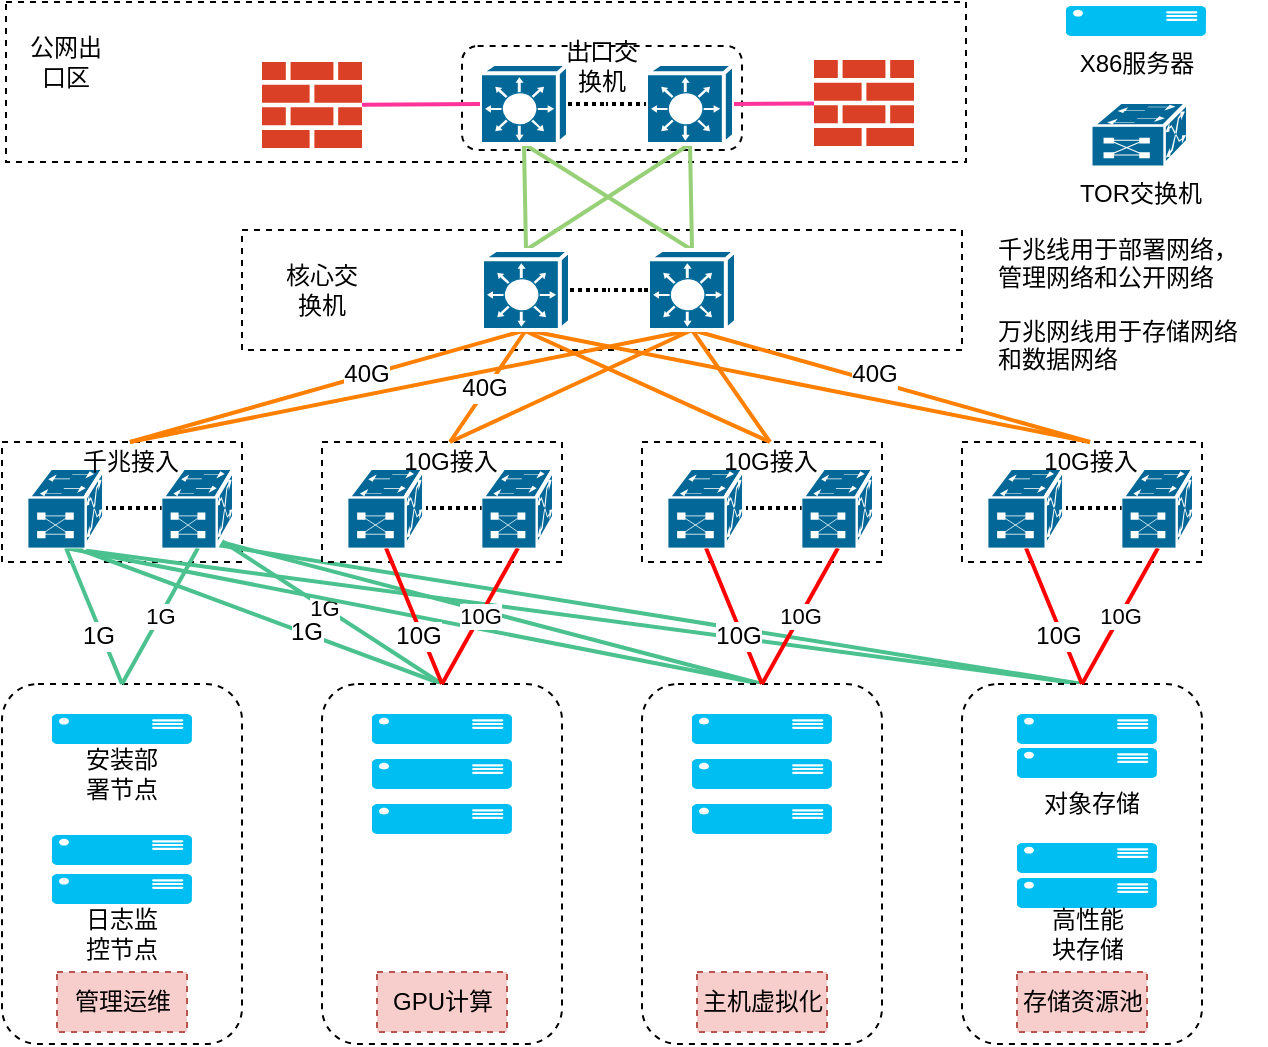 <mxfile version="10.6.0" type="github"><diagram name="Page-1" id="aaaa8250-4180-3840-79b5-4cada1eebb92"><mxGraphModel dx="918" dy="615" grid="1" gridSize="10" guides="1" tooltips="1" connect="1" arrows="1" fold="1" page="1" pageScale="1" pageWidth="850" pageHeight="1100" background="#ffffff" math="0" shadow="0"><root><mxCell id="0"/><mxCell id="1" parent="0"/><mxCell id="3sxMzQmv_40wEg872_KM-111" value="" style="rounded=0;whiteSpace=wrap;html=1;dashed=1;" vertex="1" parent="1"><mxGeometry x="82" y="40" width="480" height="80" as="geometry"/></mxCell><mxCell id="3sxMzQmv_40wEg872_KM-120" value="" style="rounded=1;whiteSpace=wrap;html=1;dashed=1;" vertex="1" parent="1"><mxGeometry x="310" y="62" width="140" height="52" as="geometry"/></mxCell><mxCell id="3sxMzQmv_40wEg872_KM-96" value="" style="rounded=0;whiteSpace=wrap;html=1;dashed=1;" vertex="1" parent="1"><mxGeometry x="200" y="154" width="360" height="60" as="geometry"/></mxCell><mxCell id="3sxMzQmv_40wEg872_KM-75" value="" style="rounded=0;whiteSpace=wrap;html=1;dashed=1;" vertex="1" parent="1"><mxGeometry x="80" y="260" width="120" height="60" as="geometry"/></mxCell><mxCell id="3sxMzQmv_40wEg872_KM-83" style="edgeStyle=none;rounded=0;orthogonalLoop=1;jettySize=auto;html=1;exitX=0.5;exitY=0;exitDx=0;exitDy=0;entryX=0.342;entryY=0.9;entryDx=0;entryDy=0;entryPerimeter=0;endArrow=none;endFill=0;strokeColor=#4AC18E;strokeWidth=2;" edge="1" parent="1" source="3sxMzQmv_40wEg872_KM-2" target="3sxMzQmv_40wEg872_KM-79"><mxGeometry relative="1" as="geometry"/></mxCell><mxCell id="3sxMzQmv_40wEg872_KM-85" value="1G" style="text;html=1;resizable=0;points=[];align=center;verticalAlign=middle;labelBackgroundColor=#ffffff;" vertex="1" connectable="0" parent="3sxMzQmv_40wEg872_KM-83"><mxGeometry x="-0.289" y="-1" relative="1" as="geometry"><mxPoint as="offset"/></mxGeometry></mxCell><mxCell id="3sxMzQmv_40wEg872_KM-84" value="1G" style="edgeStyle=none;rounded=0;orthogonalLoop=1;jettySize=auto;html=1;exitX=0.5;exitY=0;exitDx=0;exitDy=0;entryX=0.639;entryY=0.8;entryDx=0;entryDy=0;entryPerimeter=0;endArrow=none;endFill=0;strokeColor=#4AC18E;strokeWidth=2;" edge="1" parent="1" source="3sxMzQmv_40wEg872_KM-2" target="3sxMzQmv_40wEg872_KM-81"><mxGeometry relative="1" as="geometry"/></mxCell><mxCell id="3sxMzQmv_40wEg872_KM-2" value="" style="rounded=1;whiteSpace=wrap;html=1;dashed=1;" vertex="1" parent="1"><mxGeometry x="240" y="381" width="120" height="180" as="geometry"/></mxCell><mxCell id="3sxMzQmv_40wEg872_KM-3" value="" style="verticalLabelPosition=bottom;html=1;verticalAlign=top;align=center;strokeColor=none;fillColor=#00BEF2;shape=mxgraph.azure.server;dashed=1;flipV=1;" vertex="1" parent="1"><mxGeometry x="265" y="396" width="70" height="15" as="geometry"/></mxCell><mxCell id="3sxMzQmv_40wEg872_KM-4" value="" style="verticalLabelPosition=bottom;html=1;verticalAlign=top;align=center;strokeColor=none;fillColor=#00BEF2;shape=mxgraph.azure.server;dashed=1;flipV=1;" vertex="1" parent="1"><mxGeometry x="265" y="418.5" width="70" height="15" as="geometry"/></mxCell><mxCell id="3sxMzQmv_40wEg872_KM-5" value="" style="verticalLabelPosition=bottom;html=1;verticalAlign=top;align=center;strokeColor=none;fillColor=#00BEF2;shape=mxgraph.azure.server;dashed=1;flipV=1;" vertex="1" parent="1"><mxGeometry x="265" y="441" width="70" height="15" as="geometry"/></mxCell><mxCell id="3sxMzQmv_40wEg872_KM-8" value="GPU计算" style="text;html=1;strokeColor=#b85450;fillColor=#f8cecc;align=center;verticalAlign=middle;whiteSpace=wrap;rounded=0;dashed=1;" vertex="1" parent="1"><mxGeometry x="267.5" y="525" width="65" height="30" as="geometry"/></mxCell><mxCell id="3sxMzQmv_40wEg872_KM-87" style="edgeStyle=none;rounded=0;orthogonalLoop=1;jettySize=auto;html=1;exitX=0.5;exitY=0;exitDx=0;exitDy=0;entryX=0.5;entryY=1;entryDx=0;entryDy=0;entryPerimeter=0;endArrow=none;endFill=0;strokeColor=#4AC18E;strokeWidth=2;" edge="1" parent="1" source="3sxMzQmv_40wEg872_KM-9" target="3sxMzQmv_40wEg872_KM-79"><mxGeometry relative="1" as="geometry"/></mxCell><mxCell id="3sxMzQmv_40wEg872_KM-88" style="edgeStyle=none;rounded=0;orthogonalLoop=1;jettySize=auto;html=1;exitX=0.5;exitY=0;exitDx=0;exitDy=0;entryX=0.5;entryY=0.85;entryDx=0;entryDy=0;entryPerimeter=0;endArrow=none;endFill=0;strokeColor=#4AC18E;strokeWidth=2;" edge="1" parent="1" source="3sxMzQmv_40wEg872_KM-9" target="3sxMzQmv_40wEg872_KM-81"><mxGeometry relative="1" as="geometry"/></mxCell><mxCell id="3sxMzQmv_40wEg872_KM-9" value="" style="rounded=1;whiteSpace=wrap;html=1;dashed=1;" vertex="1" parent="1"><mxGeometry x="400" y="381" width="120" height="180" as="geometry"/></mxCell><mxCell id="3sxMzQmv_40wEg872_KM-10" value="" style="verticalLabelPosition=bottom;html=1;verticalAlign=top;align=center;strokeColor=none;fillColor=#00BEF2;shape=mxgraph.azure.server;dashed=1;flipV=1;" vertex="1" parent="1"><mxGeometry x="425" y="396" width="70" height="15" as="geometry"/></mxCell><mxCell id="3sxMzQmv_40wEg872_KM-11" value="" style="verticalLabelPosition=bottom;html=1;verticalAlign=top;align=center;strokeColor=none;fillColor=#00BEF2;shape=mxgraph.azure.server;dashed=1;flipV=1;" vertex="1" parent="1"><mxGeometry x="425" y="418.5" width="70" height="15" as="geometry"/></mxCell><mxCell id="3sxMzQmv_40wEg872_KM-12" value="" style="verticalLabelPosition=bottom;html=1;verticalAlign=top;align=center;strokeColor=none;fillColor=#00BEF2;shape=mxgraph.azure.server;dashed=1;flipV=1;" vertex="1" parent="1"><mxGeometry x="425" y="441" width="70" height="15" as="geometry"/></mxCell><mxCell id="3sxMzQmv_40wEg872_KM-13" value="主机虚拟化" style="text;html=1;strokeColor=#b85450;fillColor=#f8cecc;align=center;verticalAlign=middle;whiteSpace=wrap;rounded=0;dashed=1;" vertex="1" parent="1"><mxGeometry x="427.5" y="525" width="65" height="30" as="geometry"/></mxCell><mxCell id="3sxMzQmv_40wEg872_KM-89" style="edgeStyle=none;rounded=0;orthogonalLoop=1;jettySize=auto;html=1;exitX=0.5;exitY=0;exitDx=0;exitDy=0;entryX=0.5;entryY=1;entryDx=0;entryDy=0;entryPerimeter=0;endArrow=none;endFill=0;strokeColor=#4AC18E;strokeWidth=2;" edge="1" parent="1" source="3sxMzQmv_40wEg872_KM-14" target="3sxMzQmv_40wEg872_KM-79"><mxGeometry relative="1" as="geometry"/></mxCell><mxCell id="3sxMzQmv_40wEg872_KM-90" style="edgeStyle=none;rounded=0;orthogonalLoop=1;jettySize=auto;html=1;exitX=0.5;exitY=0;exitDx=0;exitDy=0;entryX=0.333;entryY=0.9;entryDx=0;entryDy=0;entryPerimeter=0;endArrow=none;endFill=0;strokeColor=#4AC18E;strokeWidth=2;" edge="1" parent="1" source="3sxMzQmv_40wEg872_KM-14" target="3sxMzQmv_40wEg872_KM-81"><mxGeometry relative="1" as="geometry"/></mxCell><mxCell id="3sxMzQmv_40wEg872_KM-14" value="" style="rounded=1;whiteSpace=wrap;html=1;dashed=1;" vertex="1" parent="1"><mxGeometry x="560" y="381" width="120" height="180" as="geometry"/></mxCell><mxCell id="3sxMzQmv_40wEg872_KM-15" value="" style="verticalLabelPosition=bottom;html=1;verticalAlign=top;align=center;strokeColor=none;fillColor=#00BEF2;shape=mxgraph.azure.server;dashed=1;flipV=1;" vertex="1" parent="1"><mxGeometry x="587.5" y="396" width="70" height="15" as="geometry"/></mxCell><mxCell id="3sxMzQmv_40wEg872_KM-16" value="" style="verticalLabelPosition=bottom;html=1;verticalAlign=top;align=center;strokeColor=none;fillColor=#00BEF2;shape=mxgraph.azure.server;dashed=1;flipV=1;" vertex="1" parent="1"><mxGeometry x="587.5" y="413" width="70" height="15" as="geometry"/></mxCell><mxCell id="3sxMzQmv_40wEg872_KM-17" value="" style="verticalLabelPosition=bottom;html=1;verticalAlign=top;align=center;strokeColor=none;fillColor=#00BEF2;shape=mxgraph.azure.server;dashed=1;flipV=1;" vertex="1" parent="1"><mxGeometry x="587.5" y="460.5" width="70" height="15" as="geometry"/></mxCell><mxCell id="3sxMzQmv_40wEg872_KM-18" value="存储资源池" style="text;html=1;strokeColor=#b85450;fillColor=#f8cecc;align=center;verticalAlign=middle;whiteSpace=wrap;rounded=0;dashed=1;" vertex="1" parent="1"><mxGeometry x="587.5" y="525" width="65" height="30" as="geometry"/></mxCell><mxCell id="3sxMzQmv_40wEg872_KM-19" value="" style="verticalLabelPosition=bottom;html=1;verticalAlign=top;align=center;strokeColor=none;fillColor=#00BEF2;shape=mxgraph.azure.server;dashed=1;flipV=1;" vertex="1" parent="1"><mxGeometry x="587.5" y="478" width="70" height="15" as="geometry"/></mxCell><mxCell id="3sxMzQmv_40wEg872_KM-20" value="高性能块存储" style="text;html=1;strokeColor=none;fillColor=none;align=center;verticalAlign=middle;whiteSpace=wrap;rounded=0;dashed=1;" vertex="1" parent="1"><mxGeometry x="602.5" y="496" width="40" height="20" as="geometry"/></mxCell><mxCell id="3sxMzQmv_40wEg872_KM-21" value="对象存储" style="text;html=1;strokeColor=none;fillColor=none;align=center;verticalAlign=middle;whiteSpace=wrap;rounded=0;dashed=1;" vertex="1" parent="1"><mxGeometry x="600" y="431" width="50" height="20" as="geometry"/></mxCell><mxCell id="3sxMzQmv_40wEg872_KM-23" value="" style="rounded=1;whiteSpace=wrap;html=1;dashed=1;" vertex="1" parent="1"><mxGeometry x="80" y="381" width="120" height="180" as="geometry"/></mxCell><mxCell id="3sxMzQmv_40wEg872_KM-24" value="" style="verticalLabelPosition=bottom;html=1;verticalAlign=top;align=center;strokeColor=none;fillColor=#00BEF2;shape=mxgraph.azure.server;dashed=1;flipV=1;" vertex="1" parent="1"><mxGeometry x="105" y="396" width="70" height="15" as="geometry"/></mxCell><mxCell id="3sxMzQmv_40wEg872_KM-25" value="" style="verticalLabelPosition=bottom;html=1;verticalAlign=top;align=center;strokeColor=none;fillColor=#00BEF2;shape=mxgraph.azure.server;dashed=1;flipV=1;" vertex="1" parent="1"><mxGeometry x="105" y="456.5" width="70" height="15" as="geometry"/></mxCell><mxCell id="3sxMzQmv_40wEg872_KM-26" value="" style="verticalLabelPosition=bottom;html=1;verticalAlign=top;align=center;strokeColor=none;fillColor=#00BEF2;shape=mxgraph.azure.server;dashed=1;flipV=1;" vertex="1" parent="1"><mxGeometry x="105" y="476" width="70" height="15" as="geometry"/></mxCell><mxCell id="3sxMzQmv_40wEg872_KM-27" value="管理运维" style="text;html=1;strokeColor=#b85450;fillColor=#f8cecc;align=center;verticalAlign=middle;whiteSpace=wrap;rounded=0;dashed=1;" vertex="1" parent="1"><mxGeometry x="107.5" y="525" width="65" height="30" as="geometry"/></mxCell><mxCell id="3sxMzQmv_40wEg872_KM-29" value="安装部署节点" style="text;html=1;strokeColor=none;fillColor=none;align=center;verticalAlign=middle;whiteSpace=wrap;rounded=0;dashed=1;" vertex="1" parent="1"><mxGeometry x="120" y="416" width="40" height="20" as="geometry"/></mxCell><mxCell id="3sxMzQmv_40wEg872_KM-30" value="日志监控节点" style="text;html=1;strokeColor=none;fillColor=none;align=center;verticalAlign=middle;whiteSpace=wrap;rounded=0;dashed=1;" vertex="1" parent="1"><mxGeometry x="120" y="496" width="40" height="20" as="geometry"/></mxCell><mxCell id="3sxMzQmv_40wEg872_KM-50" value="" style="rounded=0;whiteSpace=wrap;html=1;dashed=1;" vertex="1" parent="1"><mxGeometry x="560" y="260" width="120" height="60" as="geometry"/></mxCell><mxCell id="3sxMzQmv_40wEg872_KM-51" style="edgeStyle=orthogonalEdgeStyle;rounded=0;orthogonalLoop=1;jettySize=auto;html=1;exitX=1;exitY=0.5;exitDx=0;exitDy=0;exitPerimeter=0;entryX=0;entryY=0.5;entryDx=0;entryDy=0;entryPerimeter=0;endArrow=none;endFill=0;strokeWidth=2;dashed=1;dashPattern=1 1;" edge="1" parent="1" source="3sxMzQmv_40wEg872_KM-52" target="3sxMzQmv_40wEg872_KM-53"><mxGeometry relative="1" as="geometry"/></mxCell><mxCell id="3sxMzQmv_40wEg872_KM-56" style="edgeStyle=none;rounded=0;orthogonalLoop=1;jettySize=auto;html=1;exitX=0.5;exitY=1;exitDx=0;exitDy=0;exitPerimeter=0;entryX=0.5;entryY=0;entryDx=0;entryDy=0;endArrow=none;endFill=0;strokeWidth=2;strokeColor=#FF0000;" edge="1" parent="1" source="3sxMzQmv_40wEg872_KM-52"><mxGeometry relative="1" as="geometry"><mxPoint x="620" y="381" as="targetPoint"/></mxGeometry></mxCell><mxCell id="3sxMzQmv_40wEg872_KM-58" value="10G" style="text;html=1;resizable=0;points=[];align=center;verticalAlign=middle;labelBackgroundColor=#ffffff;" vertex="1" connectable="0" parent="3sxMzQmv_40wEg872_KM-56"><mxGeometry x="0.247" y="-2" relative="1" as="geometry"><mxPoint as="offset"/></mxGeometry></mxCell><mxCell id="3sxMzQmv_40wEg872_KM-52" value="" style="shape=mxgraph.cisco.switches.multiswitch_device;html=1;dashed=0;fillColor=#036897;strokeColor=#ffffff;strokeWidth=2;verticalLabelPosition=bottom;verticalAlign=top" vertex="1" parent="1"><mxGeometry x="573" y="273" width="38" height="40" as="geometry"/></mxCell><mxCell id="3sxMzQmv_40wEg872_KM-57" value="10G" style="edgeStyle=none;rounded=0;orthogonalLoop=1;jettySize=auto;html=1;exitX=0.5;exitY=1;exitDx=0;exitDy=0;exitPerimeter=0;entryX=0.5;entryY=0;entryDx=0;entryDy=0;endArrow=none;endFill=0;strokeWidth=2;strokeColor=#FF0000;" edge="1" parent="1" source="3sxMzQmv_40wEg872_KM-53"><mxGeometry relative="1" as="geometry"><mxPoint x="620" y="381" as="targetPoint"/></mxGeometry></mxCell><mxCell id="3sxMzQmv_40wEg872_KM-53" value="" style="shape=mxgraph.cisco.switches.multiswitch_device;html=1;dashed=0;fillColor=#036897;strokeColor=#ffffff;strokeWidth=2;verticalLabelPosition=bottom;verticalAlign=top" vertex="1" parent="1"><mxGeometry x="640" y="273" width="36" height="40" as="geometry"/></mxCell><mxCell id="3sxMzQmv_40wEg872_KM-104" style="edgeStyle=none;rounded=0;orthogonalLoop=1;jettySize=auto;html=1;exitX=0.5;exitY=0;exitDx=0;exitDy=0;entryX=0.5;entryY=1;entryDx=0;entryDy=0;entryPerimeter=0;endArrow=none;endFill=0;strokeColor=#FF8000;strokeWidth=2;" edge="1" parent="1" source="3sxMzQmv_40wEg872_KM-54" target="3sxMzQmv_40wEg872_KM-91"><mxGeometry relative="1" as="geometry"/></mxCell><mxCell id="3sxMzQmv_40wEg872_KM-105" style="edgeStyle=none;rounded=0;orthogonalLoop=1;jettySize=auto;html=1;exitX=0.5;exitY=0;exitDx=0;exitDy=0;entryX=0.5;entryY=1;entryDx=0;entryDy=0;entryPerimeter=0;endArrow=none;endFill=0;strokeColor=#FF8000;strokeWidth=2;" edge="1" parent="1" source="3sxMzQmv_40wEg872_KM-54" target="3sxMzQmv_40wEg872_KM-92"><mxGeometry relative="1" as="geometry"/></mxCell><mxCell id="3sxMzQmv_40wEg872_KM-109" value="40G" style="text;html=1;resizable=0;points=[];align=center;verticalAlign=middle;labelBackgroundColor=#ffffff;" vertex="1" connectable="0" parent="3sxMzQmv_40wEg872_KM-105"><mxGeometry x="0.095" y="-3" relative="1" as="geometry"><mxPoint y="-1" as="offset"/></mxGeometry></mxCell><mxCell id="3sxMzQmv_40wEg872_KM-54" value="10G接入" style="text;html=1;strokeColor=none;fillColor=none;align=center;verticalAlign=middle;whiteSpace=wrap;rounded=0;dashed=1;" vertex="1" parent="1"><mxGeometry x="595.5" y="260" width="57" height="20" as="geometry"/></mxCell><mxCell id="3sxMzQmv_40wEg872_KM-59" value="" style="rounded=0;whiteSpace=wrap;html=1;dashed=1;" vertex="1" parent="1"><mxGeometry x="240" y="260" width="120" height="60" as="geometry"/></mxCell><mxCell id="3sxMzQmv_40wEg872_KM-60" style="edgeStyle=orthogonalEdgeStyle;rounded=0;orthogonalLoop=1;jettySize=auto;html=1;exitX=1;exitY=0.5;exitDx=0;exitDy=0;exitPerimeter=0;entryX=0;entryY=0.5;entryDx=0;entryDy=0;entryPerimeter=0;endArrow=none;endFill=0;strokeWidth=2;dashed=1;dashPattern=1 1;" edge="1" parent="1" source="3sxMzQmv_40wEg872_KM-63" target="3sxMzQmv_40wEg872_KM-65"><mxGeometry relative="1" as="geometry"/></mxCell><mxCell id="3sxMzQmv_40wEg872_KM-61" style="edgeStyle=none;rounded=0;orthogonalLoop=1;jettySize=auto;html=1;exitX=0.5;exitY=1;exitDx=0;exitDy=0;exitPerimeter=0;entryX=0.5;entryY=0;entryDx=0;entryDy=0;endArrow=none;endFill=0;strokeWidth=2;strokeColor=#FF0000;" edge="1" parent="1" source="3sxMzQmv_40wEg872_KM-63"><mxGeometry relative="1" as="geometry"><mxPoint x="300" y="381" as="targetPoint"/></mxGeometry></mxCell><mxCell id="3sxMzQmv_40wEg872_KM-62" value="10G" style="text;html=1;resizable=0;points=[];align=center;verticalAlign=middle;labelBackgroundColor=#ffffff;" vertex="1" connectable="0" parent="3sxMzQmv_40wEg872_KM-61"><mxGeometry x="0.247" y="-2" relative="1" as="geometry"><mxPoint as="offset"/></mxGeometry></mxCell><mxCell id="3sxMzQmv_40wEg872_KM-63" value="" style="shape=mxgraph.cisco.switches.multiswitch_device;html=1;dashed=0;fillColor=#036897;strokeColor=#ffffff;strokeWidth=2;verticalLabelPosition=bottom;verticalAlign=top" vertex="1" parent="1"><mxGeometry x="253" y="273" width="38" height="40" as="geometry"/></mxCell><mxCell id="3sxMzQmv_40wEg872_KM-64" value="10G" style="edgeStyle=none;rounded=0;orthogonalLoop=1;jettySize=auto;html=1;exitX=0.5;exitY=1;exitDx=0;exitDy=0;exitPerimeter=0;entryX=0.5;entryY=0;entryDx=0;entryDy=0;endArrow=none;endFill=0;strokeWidth=2;strokeColor=#FF0000;" edge="1" parent="1" source="3sxMzQmv_40wEg872_KM-65"><mxGeometry relative="1" as="geometry"><mxPoint x="300" y="381" as="targetPoint"/></mxGeometry></mxCell><mxCell id="3sxMzQmv_40wEg872_KM-65" value="" style="shape=mxgraph.cisco.switches.multiswitch_device;html=1;dashed=0;fillColor=#036897;strokeColor=#ffffff;strokeWidth=2;verticalLabelPosition=bottom;verticalAlign=top" vertex="1" parent="1"><mxGeometry x="320" y="273" width="36" height="40" as="geometry"/></mxCell><mxCell id="3sxMzQmv_40wEg872_KM-100" style="edgeStyle=none;rounded=0;orthogonalLoop=1;jettySize=auto;html=1;exitX=0.5;exitY=0;exitDx=0;exitDy=0;entryX=0.5;entryY=1;entryDx=0;entryDy=0;entryPerimeter=0;endArrow=none;endFill=0;strokeColor=#FF8000;strokeWidth=2;" edge="1" parent="1" source="3sxMzQmv_40wEg872_KM-66" target="3sxMzQmv_40wEg872_KM-91"><mxGeometry relative="1" as="geometry"/></mxCell><mxCell id="3sxMzQmv_40wEg872_KM-108" value="40G" style="text;html=1;resizable=0;points=[];align=center;verticalAlign=middle;labelBackgroundColor=#ffffff;" vertex="1" connectable="0" parent="3sxMzQmv_40wEg872_KM-100"><mxGeometry x="-0.058" y="1" relative="1" as="geometry"><mxPoint as="offset"/></mxGeometry></mxCell><mxCell id="3sxMzQmv_40wEg872_KM-101" style="edgeStyle=none;rounded=0;orthogonalLoop=1;jettySize=auto;html=1;exitX=0.5;exitY=0;exitDx=0;exitDy=0;entryX=0.5;entryY=1;entryDx=0;entryDy=0;entryPerimeter=0;endArrow=none;endFill=0;strokeColor=#FF8000;strokeWidth=2;" edge="1" parent="1" source="3sxMzQmv_40wEg872_KM-66" target="3sxMzQmv_40wEg872_KM-92"><mxGeometry relative="1" as="geometry"/></mxCell><mxCell id="3sxMzQmv_40wEg872_KM-66" value="10G接入" style="text;html=1;strokeColor=none;fillColor=none;align=center;verticalAlign=middle;whiteSpace=wrap;rounded=0;dashed=1;" vertex="1" parent="1"><mxGeometry x="275.5" y="260" width="57" height="20" as="geometry"/></mxCell><mxCell id="3sxMzQmv_40wEg872_KM-67" value="" style="rounded=0;whiteSpace=wrap;html=1;dashed=1;" vertex="1" parent="1"><mxGeometry x="400" y="260" width="120" height="60" as="geometry"/></mxCell><mxCell id="3sxMzQmv_40wEg872_KM-68" style="edgeStyle=orthogonalEdgeStyle;rounded=0;orthogonalLoop=1;jettySize=auto;html=1;exitX=1;exitY=0.5;exitDx=0;exitDy=0;exitPerimeter=0;entryX=0;entryY=0.5;entryDx=0;entryDy=0;entryPerimeter=0;endArrow=none;endFill=0;strokeWidth=2;dashed=1;dashPattern=1 1;" edge="1" parent="1" source="3sxMzQmv_40wEg872_KM-71" target="3sxMzQmv_40wEg872_KM-73"><mxGeometry relative="1" as="geometry"/></mxCell><mxCell id="3sxMzQmv_40wEg872_KM-69" style="edgeStyle=none;rounded=0;orthogonalLoop=1;jettySize=auto;html=1;exitX=0.5;exitY=1;exitDx=0;exitDy=0;exitPerimeter=0;entryX=0.5;entryY=0;entryDx=0;entryDy=0;endArrow=none;endFill=0;strokeWidth=2;strokeColor=#FF0000;" edge="1" parent="1" source="3sxMzQmv_40wEg872_KM-71"><mxGeometry relative="1" as="geometry"><mxPoint x="460" y="381" as="targetPoint"/></mxGeometry></mxCell><mxCell id="3sxMzQmv_40wEg872_KM-70" value="10G" style="text;html=1;resizable=0;points=[];align=center;verticalAlign=middle;labelBackgroundColor=#ffffff;" vertex="1" connectable="0" parent="3sxMzQmv_40wEg872_KM-69"><mxGeometry x="0.247" y="-2" relative="1" as="geometry"><mxPoint as="offset"/></mxGeometry></mxCell><mxCell id="3sxMzQmv_40wEg872_KM-71" value="" style="shape=mxgraph.cisco.switches.multiswitch_device;html=1;dashed=0;fillColor=#036897;strokeColor=#ffffff;strokeWidth=2;verticalLabelPosition=bottom;verticalAlign=top" vertex="1" parent="1"><mxGeometry x="413" y="273" width="38" height="40" as="geometry"/></mxCell><mxCell id="3sxMzQmv_40wEg872_KM-72" value="10G" style="edgeStyle=none;rounded=0;orthogonalLoop=1;jettySize=auto;html=1;exitX=0.5;exitY=1;exitDx=0;exitDy=0;exitPerimeter=0;entryX=0.5;entryY=0;entryDx=0;entryDy=0;endArrow=none;endFill=0;strokeWidth=2;strokeColor=#FF0000;" edge="1" parent="1" source="3sxMzQmv_40wEg872_KM-73"><mxGeometry relative="1" as="geometry"><mxPoint x="460" y="381" as="targetPoint"/></mxGeometry></mxCell><mxCell id="3sxMzQmv_40wEg872_KM-73" value="" style="shape=mxgraph.cisco.switches.multiswitch_device;html=1;dashed=0;fillColor=#036897;strokeColor=#ffffff;strokeWidth=2;verticalLabelPosition=bottom;verticalAlign=top" vertex="1" parent="1"><mxGeometry x="480" y="273" width="36" height="40" as="geometry"/></mxCell><mxCell id="3sxMzQmv_40wEg872_KM-102" style="edgeStyle=none;rounded=0;orthogonalLoop=1;jettySize=auto;html=1;exitX=0.5;exitY=0;exitDx=0;exitDy=0;entryX=0.364;entryY=0.95;entryDx=0;entryDy=0;entryPerimeter=0;endArrow=none;endFill=0;strokeColor=#FF8000;strokeWidth=2;" edge="1" parent="1" source="3sxMzQmv_40wEg872_KM-74" target="3sxMzQmv_40wEg872_KM-91"><mxGeometry relative="1" as="geometry"/></mxCell><mxCell id="3sxMzQmv_40wEg872_KM-103" style="edgeStyle=none;rounded=0;orthogonalLoop=1;jettySize=auto;html=1;exitX=0.5;exitY=0;exitDx=0;exitDy=0;entryX=0.5;entryY=1;entryDx=0;entryDy=0;entryPerimeter=0;endArrow=none;endFill=0;strokeColor=#FF8000;strokeWidth=2;" edge="1" parent="1" source="3sxMzQmv_40wEg872_KM-74" target="3sxMzQmv_40wEg872_KM-92"><mxGeometry relative="1" as="geometry"/></mxCell><mxCell id="3sxMzQmv_40wEg872_KM-74" value="10G接入" style="text;html=1;strokeColor=none;fillColor=none;align=center;verticalAlign=middle;whiteSpace=wrap;rounded=0;dashed=1;" vertex="1" parent="1"><mxGeometry x="435.5" y="260" width="57" height="20" as="geometry"/></mxCell><mxCell id="3sxMzQmv_40wEg872_KM-76" style="edgeStyle=orthogonalEdgeStyle;rounded=0;orthogonalLoop=1;jettySize=auto;html=1;exitX=1;exitY=0.5;exitDx=0;exitDy=0;exitPerimeter=0;entryX=0;entryY=0.5;entryDx=0;entryDy=0;entryPerimeter=0;endArrow=none;endFill=0;strokeWidth=2;dashed=1;dashPattern=1 1;" edge="1" parent="1" source="3sxMzQmv_40wEg872_KM-79" target="3sxMzQmv_40wEg872_KM-81"><mxGeometry relative="1" as="geometry"/></mxCell><mxCell id="3sxMzQmv_40wEg872_KM-77" style="edgeStyle=none;rounded=0;orthogonalLoop=1;jettySize=auto;html=1;exitX=0.5;exitY=1;exitDx=0;exitDy=0;exitPerimeter=0;entryX=0.5;entryY=0;entryDx=0;entryDy=0;endArrow=none;endFill=0;strokeWidth=2;strokeColor=#4AC18E;" edge="1" parent="1" source="3sxMzQmv_40wEg872_KM-79"><mxGeometry relative="1" as="geometry"><mxPoint x="140" y="381" as="targetPoint"/></mxGeometry></mxCell><mxCell id="3sxMzQmv_40wEg872_KM-78" value="1G" style="text;html=1;resizable=0;points=[];align=center;verticalAlign=middle;labelBackgroundColor=#ffffff;" vertex="1" connectable="0" parent="3sxMzQmv_40wEg872_KM-77"><mxGeometry x="0.247" y="-2" relative="1" as="geometry"><mxPoint as="offset"/></mxGeometry></mxCell><mxCell id="3sxMzQmv_40wEg872_KM-79" value="" style="shape=mxgraph.cisco.switches.multiswitch_device;html=1;dashed=0;fillColor=#036897;strokeColor=#ffffff;strokeWidth=2;verticalLabelPosition=bottom;verticalAlign=top" vertex="1" parent="1"><mxGeometry x="93" y="273" width="38" height="40" as="geometry"/></mxCell><mxCell id="3sxMzQmv_40wEg872_KM-80" value="1G" style="edgeStyle=none;rounded=0;orthogonalLoop=1;jettySize=auto;html=1;exitX=0.5;exitY=1;exitDx=0;exitDy=0;exitPerimeter=0;entryX=0.5;entryY=0;entryDx=0;entryDy=0;endArrow=none;endFill=0;strokeWidth=2;strokeColor=#4AC18E;" edge="1" parent="1" source="3sxMzQmv_40wEg872_KM-81"><mxGeometry relative="1" as="geometry"><mxPoint x="140" y="381" as="targetPoint"/></mxGeometry></mxCell><mxCell id="3sxMzQmv_40wEg872_KM-81" value="" style="shape=mxgraph.cisco.switches.multiswitch_device;html=1;dashed=0;fillColor=#036897;strokeColor=#ffffff;strokeWidth=2;verticalLabelPosition=bottom;verticalAlign=top" vertex="1" parent="1"><mxGeometry x="160" y="273" width="36" height="40" as="geometry"/></mxCell><mxCell id="3sxMzQmv_40wEg872_KM-95" style="edgeStyle=none;rounded=0;orthogonalLoop=1;jettySize=auto;html=1;exitX=0.5;exitY=0;exitDx=0;exitDy=0;entryX=0.5;entryY=1;entryDx=0;entryDy=0;entryPerimeter=0;endArrow=none;endFill=0;strokeColor=#FF8000;strokeWidth=2;" edge="1" parent="1" source="3sxMzQmv_40wEg872_KM-82" target="3sxMzQmv_40wEg872_KM-91"><mxGeometry relative="1" as="geometry"/></mxCell><mxCell id="3sxMzQmv_40wEg872_KM-106" value="40G" style="text;html=1;resizable=0;points=[];align=center;verticalAlign=middle;labelBackgroundColor=#ffffff;" vertex="1" connectable="0" parent="3sxMzQmv_40wEg872_KM-95"><mxGeometry x="0.194" y="1" relative="1" as="geometry"><mxPoint as="offset"/></mxGeometry></mxCell><mxCell id="3sxMzQmv_40wEg872_KM-99" style="edgeStyle=none;rounded=0;orthogonalLoop=1;jettySize=auto;html=1;exitX=0.5;exitY=0;exitDx=0;exitDy=0;entryX=0.5;entryY=1;entryDx=0;entryDy=0;entryPerimeter=0;endArrow=none;endFill=0;strokeColor=#FF8000;strokeWidth=2;" edge="1" parent="1" source="3sxMzQmv_40wEg872_KM-82" target="3sxMzQmv_40wEg872_KM-92"><mxGeometry relative="1" as="geometry"/></mxCell><mxCell id="3sxMzQmv_40wEg872_KM-82" value="千兆接入" style="text;html=1;strokeColor=none;fillColor=none;align=center;verticalAlign=middle;whiteSpace=wrap;rounded=0;dashed=1;" vertex="1" parent="1"><mxGeometry x="115.5" y="260" width="57" height="20" as="geometry"/></mxCell><mxCell id="3sxMzQmv_40wEg872_KM-86" style="edgeStyle=none;rounded=0;orthogonalLoop=1;jettySize=auto;html=1;exitX=0.25;exitY=0;exitDx=0;exitDy=0;endArrow=none;endFill=0;strokeColor=#4AC18E;strokeWidth=2;" edge="1" parent="1" source="3sxMzQmv_40wEg872_KM-2" target="3sxMzQmv_40wEg872_KM-2"><mxGeometry relative="1" as="geometry"/></mxCell><mxCell id="3sxMzQmv_40wEg872_KM-116" style="edgeStyle=none;rounded=0;orthogonalLoop=1;jettySize=auto;html=1;exitX=0.5;exitY=0;exitDx=0;exitDy=0;exitPerimeter=0;entryX=0.5;entryY=1;entryDx=0;entryDy=0;entryPerimeter=0;endArrow=none;endFill=0;strokeColor=#97D077;strokeWidth=2;" edge="1" parent="1" source="3sxMzQmv_40wEg872_KM-91" target="3sxMzQmv_40wEg872_KM-113"><mxGeometry relative="1" as="geometry"/></mxCell><mxCell id="3sxMzQmv_40wEg872_KM-117" style="edgeStyle=none;rounded=0;orthogonalLoop=1;jettySize=auto;html=1;exitX=0.5;exitY=0;exitDx=0;exitDy=0;exitPerimeter=0;entryX=0.5;entryY=1;entryDx=0;entryDy=0;entryPerimeter=0;endArrow=none;endFill=0;strokeColor=#97D077;strokeWidth=2;" edge="1" parent="1" source="3sxMzQmv_40wEg872_KM-91" target="3sxMzQmv_40wEg872_KM-114"><mxGeometry relative="1" as="geometry"/></mxCell><mxCell id="3sxMzQmv_40wEg872_KM-91" value="" style="shape=mxgraph.cisco.switches.layer_3_switch;html=1;dashed=0;fillColor=#036897;strokeColor=#ffffff;strokeWidth=2;verticalLabelPosition=bottom;verticalAlign=top" vertex="1" parent="1"><mxGeometry x="320" y="164" width="44" height="40" as="geometry"/></mxCell><mxCell id="3sxMzQmv_40wEg872_KM-94" style="edgeStyle=orthogonalEdgeStyle;rounded=0;orthogonalLoop=1;jettySize=auto;html=1;exitX=1;exitY=0.5;exitDx=0;exitDy=0;exitPerimeter=0;endArrow=none;endFill=0;strokeWidth=2;dashed=1;dashPattern=1 1;" edge="1" parent="1" source="3sxMzQmv_40wEg872_KM-92"><mxGeometry relative="1" as="geometry"><mxPoint x="461" y="303" as="sourcePoint"/><mxPoint x="440" y="184" as="targetPoint"/><Array as="points"><mxPoint x="400" y="184"/><mxPoint x="400" y="184"/></Array></mxGeometry></mxCell><mxCell id="3sxMzQmv_40wEg872_KM-118" style="edgeStyle=none;rounded=0;orthogonalLoop=1;jettySize=auto;html=1;exitX=0.5;exitY=0;exitDx=0;exitDy=0;exitPerimeter=0;entryX=0.5;entryY=1;entryDx=0;entryDy=0;entryPerimeter=0;endArrow=none;endFill=0;strokeColor=#97D077;strokeWidth=2;" edge="1" parent="1" source="3sxMzQmv_40wEg872_KM-92" target="3sxMzQmv_40wEg872_KM-113"><mxGeometry relative="1" as="geometry"/></mxCell><mxCell id="3sxMzQmv_40wEg872_KM-119" style="edgeStyle=none;rounded=0;orthogonalLoop=1;jettySize=auto;html=1;exitX=0.5;exitY=0;exitDx=0;exitDy=0;exitPerimeter=0;entryX=0.5;entryY=1;entryDx=0;entryDy=0;entryPerimeter=0;endArrow=none;endFill=0;strokeColor=#97D077;strokeWidth=2;" edge="1" parent="1" source="3sxMzQmv_40wEg872_KM-92" target="3sxMzQmv_40wEg872_KM-114"><mxGeometry relative="1" as="geometry"/></mxCell><mxCell id="3sxMzQmv_40wEg872_KM-92" value="" style="shape=mxgraph.cisco.switches.layer_3_switch;html=1;dashed=0;fillColor=#036897;strokeColor=#ffffff;strokeWidth=2;verticalLabelPosition=bottom;verticalAlign=top" vertex="1" parent="1"><mxGeometry x="403" y="164" width="44" height="40" as="geometry"/></mxCell><mxCell id="3sxMzQmv_40wEg872_KM-98" style="edgeStyle=orthogonalEdgeStyle;rounded=0;orthogonalLoop=1;jettySize=auto;html=1;exitX=1;exitY=0.5;exitDx=0;exitDy=0;exitPerimeter=0;endArrow=none;endFill=0;strokeWidth=2;dashed=1;dashPattern=1 1;" edge="1" parent="1" source="3sxMzQmv_40wEg872_KM-91" target="3sxMzQmv_40wEg872_KM-92"><mxGeometry relative="1" as="geometry"><mxPoint x="364" y="184" as="sourcePoint"/><mxPoint x="440" y="184" as="targetPoint"/><Array as="points"/></mxGeometry></mxCell><mxCell id="3sxMzQmv_40wEg872_KM-107" value="核心交换机" style="text;html=1;strokeColor=none;fillColor=none;align=center;verticalAlign=middle;whiteSpace=wrap;rounded=0;dashed=1;" vertex="1" parent="1"><mxGeometry x="220" y="174" width="40" height="20" as="geometry"/></mxCell><mxCell id="3sxMzQmv_40wEg872_KM-110" style="edgeStyle=none;rounded=0;orthogonalLoop=1;jettySize=auto;html=1;exitX=0.5;exitY=0;exitDx=0;exitDy=0;endArrow=none;endFill=0;strokeColor=#FF8000;strokeWidth=2;" edge="1" parent="1" source="3sxMzQmv_40wEg872_KM-96" target="3sxMzQmv_40wEg872_KM-96"><mxGeometry relative="1" as="geometry"/></mxCell><mxCell id="3sxMzQmv_40wEg872_KM-112" value="公网出口区" style="text;html=1;strokeColor=none;fillColor=none;align=center;verticalAlign=middle;whiteSpace=wrap;rounded=0;dashed=1;" vertex="1" parent="1"><mxGeometry x="92" y="60" width="40" height="20" as="geometry"/></mxCell><mxCell id="3sxMzQmv_40wEg872_KM-113" value="" style="shape=mxgraph.cisco.switches.layer_3_switch;html=1;dashed=0;fillColor=#036897;strokeColor=#ffffff;strokeWidth=2;verticalLabelPosition=bottom;verticalAlign=top" vertex="1" parent="1"><mxGeometry x="319" y="71" width="44" height="40" as="geometry"/></mxCell><mxCell id="3sxMzQmv_40wEg872_KM-114" value="" style="shape=mxgraph.cisco.switches.layer_3_switch;html=1;dashed=0;fillColor=#036897;strokeColor=#ffffff;strokeWidth=2;verticalLabelPosition=bottom;verticalAlign=top" vertex="1" parent="1"><mxGeometry x="402" y="71" width="44" height="40" as="geometry"/></mxCell><mxCell id="3sxMzQmv_40wEg872_KM-115" style="edgeStyle=orthogonalEdgeStyle;rounded=0;orthogonalLoop=1;jettySize=auto;html=1;exitX=1;exitY=0.5;exitDx=0;exitDy=0;exitPerimeter=0;endArrow=none;endFill=0;strokeWidth=2;dashed=1;dashPattern=1 1;" edge="1" parent="1" source="3sxMzQmv_40wEg872_KM-113" target="3sxMzQmv_40wEg872_KM-114"><mxGeometry relative="1" as="geometry"><mxPoint x="363" y="91" as="sourcePoint"/><mxPoint x="439" y="91" as="targetPoint"/><Array as="points"/></mxGeometry></mxCell><mxCell id="3sxMzQmv_40wEg872_KM-121" value="出口交换机" style="text;html=1;strokeColor=none;fillColor=none;align=center;verticalAlign=middle;whiteSpace=wrap;rounded=0;dashed=1;" vertex="1" parent="1"><mxGeometry x="360" y="62" width="40" height="20" as="geometry"/></mxCell><mxCell id="3sxMzQmv_40wEg872_KM-122" value="" style="shadow=0;dashed=0;html=1;strokeColor=none;labelPosition=center;verticalLabelPosition=bottom;verticalAlign=top;outlineConnect=0;align=center;shape=mxgraph.office.concepts.firewall;fillColor=#DA4026;" vertex="1" parent="1"><mxGeometry x="210" y="70" width="50" height="43" as="geometry"/></mxCell><mxCell id="3sxMzQmv_40wEg872_KM-123" value="" style="shadow=0;dashed=0;html=1;strokeColor=none;labelPosition=center;verticalLabelPosition=bottom;verticalAlign=top;outlineConnect=0;align=center;shape=mxgraph.office.concepts.firewall;fillColor=#DA4026;" vertex="1" parent="1"><mxGeometry x="486" y="69" width="50" height="43" as="geometry"/></mxCell><mxCell id="3sxMzQmv_40wEg872_KM-124" style="edgeStyle=none;rounded=0;orthogonalLoop=1;jettySize=auto;html=1;endArrow=none;endFill=0;strokeWidth=2;strokeColor=#FF3399;" edge="1" parent="1" target="3sxMzQmv_40wEg872_KM-122"><mxGeometry relative="1" as="geometry"><mxPoint x="68" y="232" as="targetPoint"/><mxPoint x="319" y="91" as="sourcePoint"/></mxGeometry></mxCell><mxCell id="3sxMzQmv_40wEg872_KM-127" style="edgeStyle=none;rounded=0;orthogonalLoop=1;jettySize=auto;html=1;endArrow=none;endFill=0;strokeWidth=2;strokeColor=#FF3399;entryX=1;entryY=0.5;entryDx=0;entryDy=0;entryPerimeter=0;" edge="1" parent="1" source="3sxMzQmv_40wEg872_KM-123" target="3sxMzQmv_40wEg872_KM-114"><mxGeometry relative="1" as="geometry"><mxPoint x="270" y="101.351" as="targetPoint"/><mxPoint x="329" y="101" as="sourcePoint"/></mxGeometry></mxCell><mxCell id="3sxMzQmv_40wEg872_KM-128" value="X86服务器" style="verticalLabelPosition=bottom;html=1;verticalAlign=top;align=center;strokeColor=none;fillColor=#00BEF2;shape=mxgraph.azure.server;dashed=1;flipV=1;" vertex="1" parent="1"><mxGeometry x="612" y="42" width="70" height="15" as="geometry"/></mxCell><mxCell id="3sxMzQmv_40wEg872_KM-129" value="TOR交换机" style="shape=mxgraph.cisco.switches.multiswitch_device;html=1;dashed=0;fillColor=#036897;strokeColor=#ffffff;strokeWidth=2;verticalLabelPosition=bottom;verticalAlign=top" vertex="1" parent="1"><mxGeometry x="625" y="90" width="48" height="32" as="geometry"/></mxCell><mxCell id="3sxMzQmv_40wEg872_KM-135" value="&lt;p&gt;千兆线用于部署网络，管理网络和公开网络&lt;/p&gt;&lt;p&gt;万兆网线用于存储网络和数据网络&lt;/p&gt;" style="text;html=1;strokeColor=none;fillColor=none;spacing=5;spacingTop=-20;whiteSpace=wrap;overflow=hidden;rounded=0;dashed=1;" vertex="1" parent="1"><mxGeometry x="573" y="155" width="139" height="72" as="geometry"/></mxCell></root></mxGraphModel></diagram></mxfile>